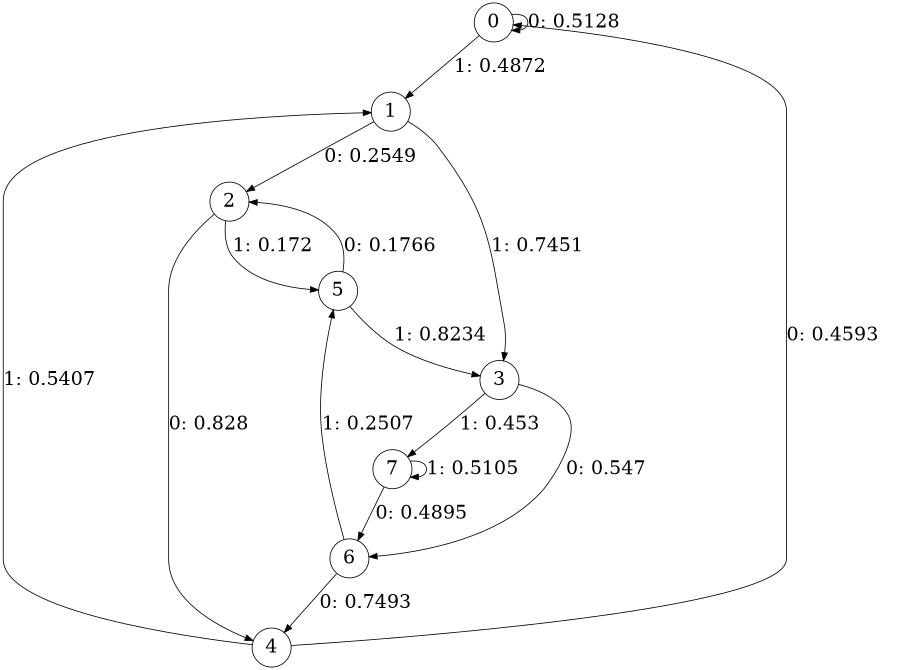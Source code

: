 digraph "ch14concat_phase3_L4" {
size = "6,8.5";
ratio = "fill";
node [shape = circle];
node [fontsize = 24];
edge [fontsize = 24];
0 -> 0 [label = "0: 0.5128   "];
0 -> 1 [label = "1: 0.4872   "];
1 -> 2 [label = "0: 0.2549   "];
1 -> 3 [label = "1: 0.7451   "];
2 -> 4 [label = "0: 0.828    "];
2 -> 5 [label = "1: 0.172    "];
3 -> 6 [label = "0: 0.547    "];
3 -> 7 [label = "1: 0.453    "];
4 -> 0 [label = "0: 0.4593   "];
4 -> 1 [label = "1: 0.5407   "];
5 -> 2 [label = "0: 0.1766   "];
5 -> 3 [label = "1: 0.8234   "];
6 -> 4 [label = "0: 0.7493   "];
6 -> 5 [label = "1: 0.2507   "];
7 -> 6 [label = "0: 0.4895   "];
7 -> 7 [label = "1: 0.5105   "];
}